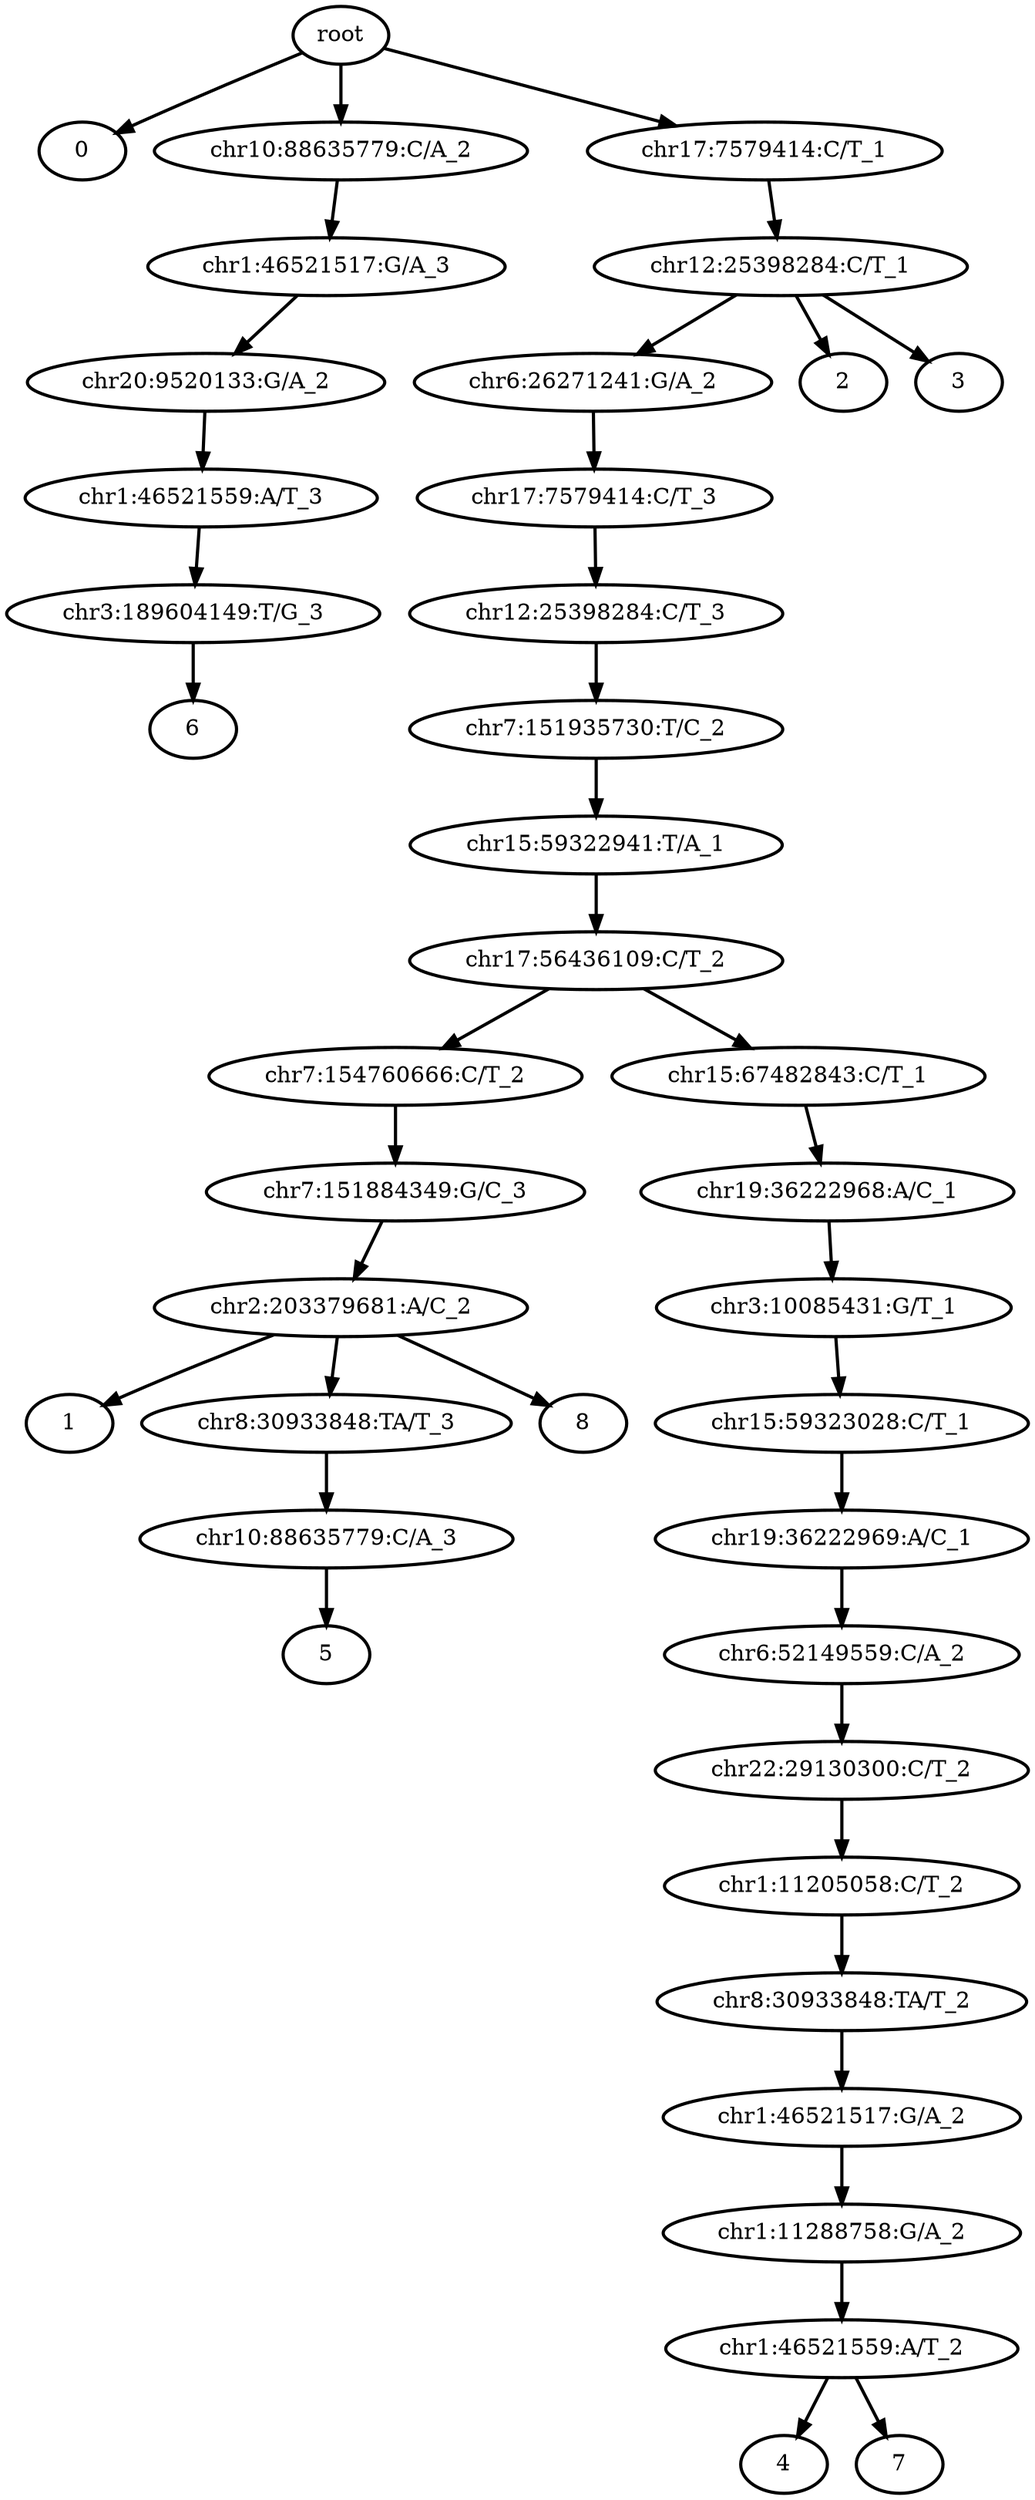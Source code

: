 digraph N {
	overlap="false"
	rankdir="TB"
	0 [label="root", style="bold"];
	1 [label="0", style="bold"];
	2 [label="chr6:26271241:G/A_2", style="bold"];
	3 [label="chr17:7579414:C/T_3", style="bold"];
	4 [label="chr12:25398284:C/T_3", style="bold"];
	5 [label="chr7:151935730:T/C_2", style="bold"];
	6 [label="chr15:59322941:T/A_1", style="bold"];
	7 [label="chr17:56436109:C/T_2", style="bold"];
	8 [label="chr7:154760666:C/T_2", style="bold"];
	9 [label="chr7:151884349:G/C_3", style="bold"];
	10 [label="chr2:203379681:A/C_2", style="bold"];
	11 [label="1", style="bold"];
	12 [label="2", style="bold"];
	13 [label="3", style="bold"];
	14 [label="4", style="bold"];
	15 [label="chr8:30933848:TA/T_3", style="bold"];
	16 [label="chr10:88635779:C/A_3", style="bold"];
	17 [label="5", style="bold"];
	18 [label="chr10:88635779:C/A_2", style="bold"];
	19 [label="chr1:46521517:G/A_3", style="bold"];
	20 [label="chr20:9520133:G/A_2", style="bold"];
	21 [label="chr1:46521559:A/T_3", style="bold"];
	22 [label="chr3:189604149:T/G_3", style="bold"];
	23 [label="6", style="bold"];
	24 [label="7", style="bold"];
	25 [label="8", style="bold"];
	26 [label="chr6:52149559:C/A_2", style="bold"];
	27 [label="chr22:29130300:C/T_2", style="bold"];
	28 [label="chr1:11205058:C/T_2", style="bold"];
	29 [label="chr8:30933848:TA/T_2", style="bold"];
	30 [label="chr1:46521517:G/A_2", style="bold"];
	31 [label="chr1:11288758:G/A_2", style="bold"];
	32 [label="chr1:46521559:A/T_2", style="bold"];
	33 [label="chr17:7579414:C/T_1", style="bold"];
	34 [label="chr12:25398284:C/T_1", style="bold"];
	35 [label="chr15:67482843:C/T_1", style="bold"];
	36 [label="chr19:36222968:A/C_1", style="bold"];
	37 [label="chr3:10085431:G/T_1", style="bold"];
	38 [label="chr15:59323028:C/T_1", style="bold"];
	39 [label="chr19:36222969:A/C_1", style="bold"];
	0 -> 1 [style="bold"];
	0 -> 18 [style="bold"];
	0 -> 33 [style="bold"];
	2 -> 3 [style="bold"];
	3 -> 4 [style="bold"];
	4 -> 5 [style="bold"];
	5 -> 6 [style="bold"];
	6 -> 7 [style="bold"];
	7 -> 8 [style="bold"];
	7 -> 35 [style="bold"];
	8 -> 9 [style="bold"];
	9 -> 10 [style="bold"];
	10 -> 11 [style="bold"];
	10 -> 15 [style="bold"];
	10 -> 25 [style="bold"];
	15 -> 16 [style="bold"];
	16 -> 17 [style="bold"];
	18 -> 19 [style="bold"];
	19 -> 20 [style="bold"];
	20 -> 21 [style="bold"];
	21 -> 22 [style="bold"];
	22 -> 23 [style="bold"];
	26 -> 27 [style="bold"];
	27 -> 28 [style="bold"];
	28 -> 29 [style="bold"];
	29 -> 30 [style="bold"];
	30 -> 31 [style="bold"];
	31 -> 32 [style="bold"];
	32 -> 14 [style="bold"];
	32 -> 24 [style="bold"];
	33 -> 34 [style="bold"];
	34 -> 2 [style="bold"];
	34 -> 12 [style="bold"];
	34 -> 13 [style="bold"];
	35 -> 36 [style="bold"];
	36 -> 37 [style="bold"];
	37 -> 38 [style="bold"];
	38 -> 39 [style="bold"];
	39 -> 26 [style="bold"];
}